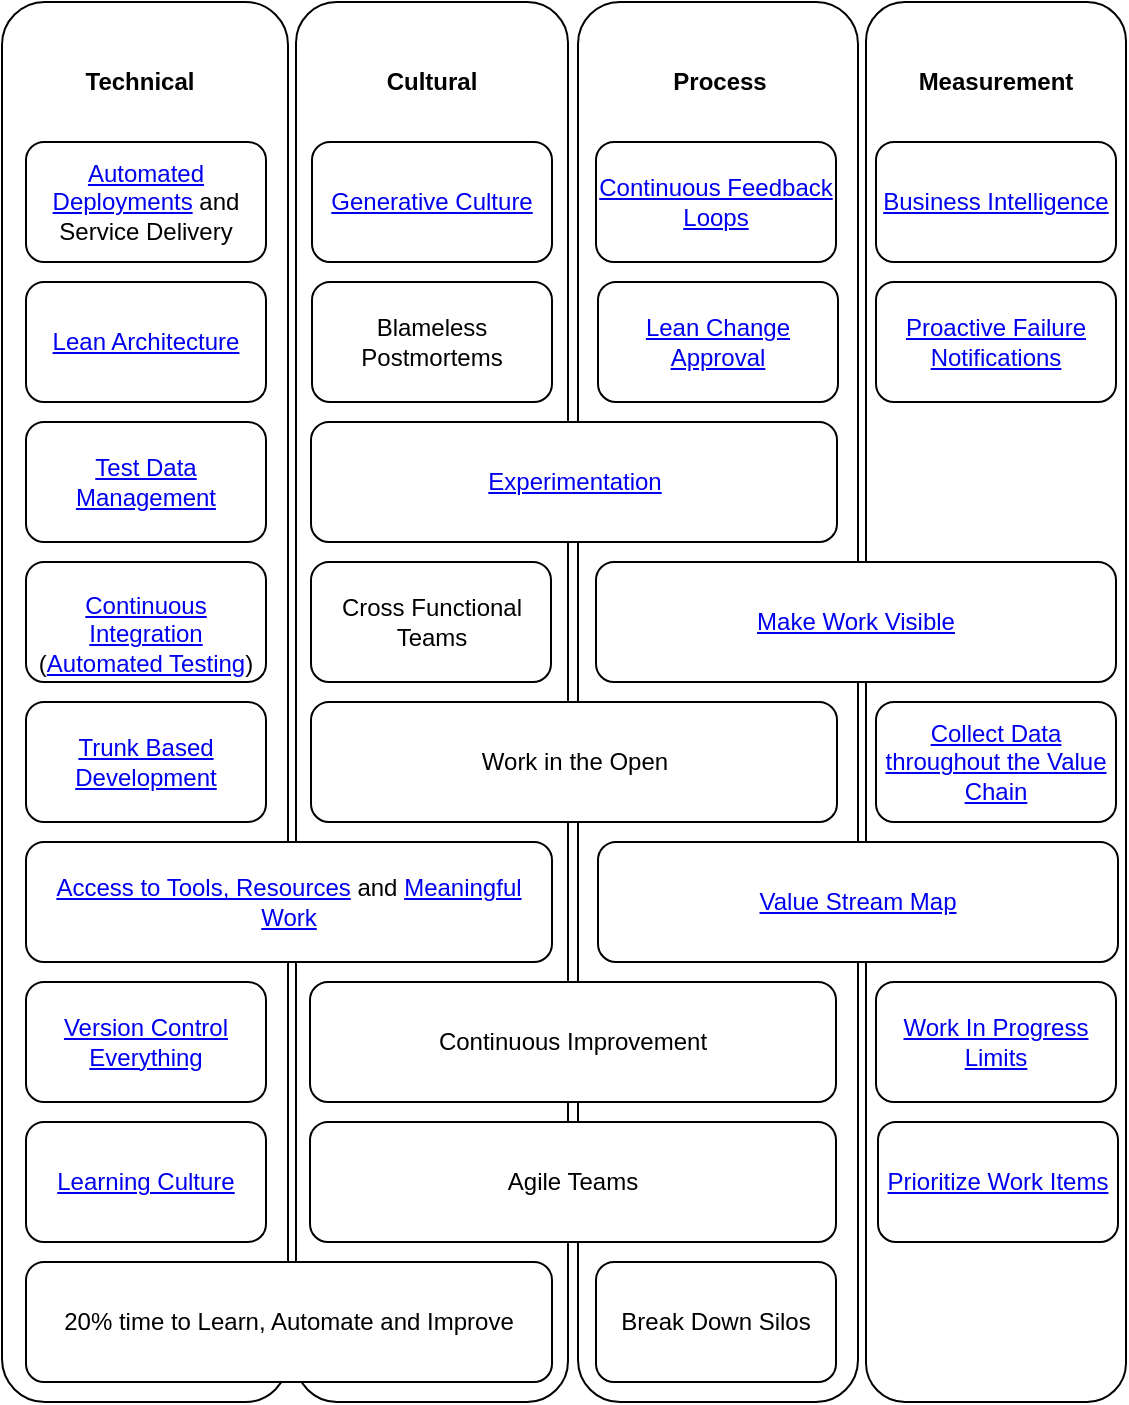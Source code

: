 <mxfile version="12.2.3" type="device" pages="1"><diagram id="-bk_C6BWtBluzct1Dt5Y" name="Page-1"><mxGraphModel dx="749" dy="541" grid="1" gridSize="10" guides="1" tooltips="1" connect="1" arrows="1" fold="1" page="1" pageScale="1" pageWidth="850" pageHeight="1100" math="0" shadow="0"><root><mxCell id="0"/><mxCell id="1" parent="0"/><mxCell id="78hapkpqb7R9faJW3Deu-1" value="" style="rounded=1;whiteSpace=wrap;html=1;fontStyle=1" parent="1" vertex="1"><mxGeometry x="287" y="80" width="136" height="700" as="geometry"/></mxCell><mxCell id="78hapkpqb7R9faJW3Deu-2" value="" style="rounded=1;whiteSpace=wrap;html=1;fontStyle=1" parent="1" vertex="1"><mxGeometry x="140" y="80" width="143" height="700" as="geometry"/></mxCell><mxCell id="78hapkpqb7R9faJW3Deu-3" value="" style="rounded=1;whiteSpace=wrap;html=1;fontStyle=1" parent="1" vertex="1"><mxGeometry x="428" y="80" width="140" height="700" as="geometry"/></mxCell><mxCell id="78hapkpqb7R9faJW3Deu-4" value="" style="rounded=1;whiteSpace=wrap;html=1;fontStyle=1" parent="1" vertex="1"><mxGeometry x="572" y="80" width="130" height="700" as="geometry"/></mxCell><mxCell id="78hapkpqb7R9faJW3Deu-5" value="20% time to Learn, Automate and Improve" style="rounded=1;whiteSpace=wrap;html=1;" parent="1" vertex="1"><mxGeometry x="152" y="710" width="263" height="60" as="geometry"/></mxCell><mxCell id="78hapkpqb7R9faJW3Deu-6" value="&lt;a href=&quot;https://cloud.google.com/solutions/devops/devops-tech-teams-empowered-to-choose-tools&quot;&gt;Access to Tools, Resources&lt;/a&gt; and &lt;a href=&quot;https://cloud.google.com/solutions/devops/devops-culture-job-satisfaction&quot;&gt;Meaningful Work&lt;/a&gt;" style="rounded=1;whiteSpace=wrap;html=1;" parent="1" vertex="1"><mxGeometry x="152" y="500" width="263" height="60" as="geometry"/></mxCell><mxCell id="78hapkpqb7R9faJW3Deu-7" value="Work in the Open" style="rounded=1;whiteSpace=wrap;html=1;" parent="1" vertex="1"><mxGeometry x="294.5" y="430" width="263" height="60" as="geometry"/></mxCell><mxCell id="78hapkpqb7R9faJW3Deu-8" value="Agile Teams" style="rounded=1;whiteSpace=wrap;html=1;" parent="1" vertex="1"><mxGeometry x="294" y="640" width="263" height="60" as="geometry"/></mxCell><mxCell id="78hapkpqb7R9faJW3Deu-9" value="&lt;a href=&quot;https://cloud.google.com/solutions/devops/devops-process-team-experimentation&quot;&gt;Experimentation&lt;/a&gt;" style="rounded=1;whiteSpace=wrap;html=1;" parent="1" vertex="1"><mxGeometry x="294.5" y="290" width="263" height="60" as="geometry"/></mxCell><mxCell id="78hapkpqb7R9faJW3Deu-10" value="&lt;a href=&quot;https://cloud.google.com/solutions/devops/devops-measurement-monitoring-systems&quot;&gt;Business Intelligence&lt;/a&gt;" style="rounded=1;whiteSpace=wrap;html=1;" parent="1" vertex="1"><mxGeometry x="577" y="150" width="120" height="60" as="geometry"/></mxCell><mxCell id="78hapkpqb7R9faJW3Deu-11" value="&lt;a href=&quot;https://cloud.google.com/solutions/devops/devops-measurement-proactive-failure-notification&quot;&gt;Proactive Failure Notifications&lt;/a&gt;" style="rounded=1;whiteSpace=wrap;html=1;" parent="1" vertex="1"><mxGeometry x="577" y="220" width="120" height="60" as="geometry"/></mxCell><mxCell id="78hapkpqb7R9faJW3Deu-12" value="&lt;a href=&quot;https://cloud.google.com/solutions/devops/devops-measurement-wip-limits&quot;&gt;Work In Progress Limits&lt;/a&gt;" style="rounded=1;whiteSpace=wrap;html=1;" parent="1" vertex="1"><mxGeometry x="577" y="570" width="120" height="60" as="geometry"/></mxCell><mxCell id="78hapkpqb7R9faJW3Deu-13" value="Continuous Improvement" style="rounded=1;whiteSpace=wrap;html=1;" parent="1" vertex="1"><mxGeometry x="294" y="570" width="263" height="60" as="geometry"/></mxCell><mxCell id="78hapkpqb7R9faJW3Deu-14" value="&lt;a href=&quot;https://cloud.google.com/solutions/devops/devops-tech-deployment-automation&quot;&gt;Automated Deployments&lt;/a&gt; and Service Delivery" style="rounded=1;whiteSpace=wrap;html=1;" parent="1" vertex="1"><mxGeometry x="152" y="150" width="120" height="60" as="geometry"/></mxCell><mxCell id="78hapkpqb7R9faJW3Deu-15" value="&lt;a href=&quot;https://cloud.google.com/solutions/devops/devops-tech-continuous-integration&quot;&gt;Continuous Integration&lt;/a&gt; (&lt;a href=&quot;https://cloud.google.com/solutions/devops/devops-tech-test-automation&quot;&gt;Automated Testing&lt;/a&gt;)" style="rounded=1;whiteSpace=wrap;html=1;verticalAlign=bottom;" parent="1" vertex="1"><mxGeometry x="152" y="360" width="120" height="60" as="geometry"/></mxCell><mxCell id="78hapkpqb7R9faJW3Deu-16" value="&lt;a href=&quot;https://cloud.google.com/solutions/devops/devops-tech-test-data-management&quot;&gt;Test Data Management&lt;/a&gt;" style="rounded=1;whiteSpace=wrap;html=1;" parent="1" vertex="1"><mxGeometry x="152" y="290" width="120" height="60" as="geometry"/></mxCell><mxCell id="78hapkpqb7R9faJW3Deu-17" value="&lt;a href=&quot;https://cloud.google.com/solutions/devops/devops-tech-trunk-based-development&quot;&gt;Trunk Based Development&lt;/a&gt;" style="rounded=1;whiteSpace=wrap;html=1;" parent="1" vertex="1"><mxGeometry x="152" y="430" width="120" height="60" as="geometry"/></mxCell><mxCell id="78hapkpqb7R9faJW3Deu-18" value="&lt;a href=&quot;https://cloud.google.com/solutions/devops/devops-tech-version-control&quot;&gt;Version Control Everything&lt;/a&gt;" style="rounded=1;whiteSpace=wrap;html=1;" parent="1" vertex="1"><mxGeometry x="152" y="570" width="120" height="60" as="geometry"/></mxCell><mxCell id="78hapkpqb7R9faJW3Deu-19" value="Cross Functional Teams" style="rounded=1;whiteSpace=wrap;html=1;" parent="1" vertex="1"><mxGeometry x="294.5" y="360" width="120" height="60" as="geometry"/></mxCell><mxCell id="78hapkpqb7R9faJW3Deu-20" value="Break Down Silos" style="rounded=1;whiteSpace=wrap;html=1;" parent="1" vertex="1"><mxGeometry x="437" y="710" width="120" height="60" as="geometry"/></mxCell><mxCell id="78hapkpqb7R9faJW3Deu-21" value="&lt;a href=&quot;https://cloud.google.com/solutions/devops/devops-process-customer-feedback&quot;&gt;Continuous Feedback Loops&lt;/a&gt;" style="rounded=1;whiteSpace=wrap;html=1;" parent="1" vertex="1"><mxGeometry x="437" y="150" width="120" height="60" as="geometry"/></mxCell><mxCell id="78hapkpqb7R9faJW3Deu-22" value="&lt;a href=&quot;https://cloud.google.com/solutions/devops/devops-process-work-visibility-in-value-stream&quot;&gt;Value Stream Map&lt;/a&gt;" style="rounded=1;whiteSpace=wrap;html=1;" parent="1" vertex="1"><mxGeometry x="438" y="500" width="260" height="60" as="geometry"/></mxCell><mxCell id="78hapkpqb7R9faJW3Deu-23" value="&lt;a href=&quot;https://cloud.google.com/solutions/devops/devops-measurement-visual-management&quot;&gt;Make Work Visible&lt;/a&gt;" style="rounded=1;whiteSpace=wrap;html=1;" parent="1" vertex="1"><mxGeometry x="437" y="360" width="260" height="60" as="geometry"/></mxCell><mxCell id="78hapkpqb7R9faJW3Deu-24" value="&lt;a href=&quot;https://cloud.google.com/solutions/devops/devops-tech-architecture&quot;&gt;Lean Architecture&lt;/a&gt;" style="rounded=1;whiteSpace=wrap;html=1;" parent="1" vertex="1"><mxGeometry x="152" y="220" width="120" height="60" as="geometry"/></mxCell><mxCell id="78hapkpqb7R9faJW3Deu-25" value="&lt;a href=&quot;https://cloud.google.com/solutions/devops/devops-culture-westrum-organizational-culture&quot;&gt;Generative Culture&lt;/a&gt;" style="rounded=1;whiteSpace=wrap;html=1;" parent="1" vertex="1"><mxGeometry x="295" y="150" width="120" height="60" as="geometry"/></mxCell><mxCell id="78hapkpqb7R9faJW3Deu-26" value="&lt;a href=&quot;https://cloud.google.com/solutions/devops/devops-process-streamlining-change-approval&quot;&gt;Lean Change Approval&lt;/a&gt;" style="rounded=1;whiteSpace=wrap;html=1;" parent="1" vertex="1"><mxGeometry x="438" y="220" width="120" height="60" as="geometry"/></mxCell><mxCell id="78hapkpqb7R9faJW3Deu-27" value="Blameless Postmortems" style="rounded=1;whiteSpace=wrap;html=1;" parent="1" vertex="1"><mxGeometry x="295" y="220" width="120" height="60" as="geometry"/></mxCell><mxCell id="78hapkpqb7R9faJW3Deu-28" value="&lt;a href=&quot;https://cloud.google.com/solutions/devops/devops-measurement-monitoring-systems&quot;&gt;Collect Data throughout the Value Chain&lt;/a&gt;" style="rounded=1;whiteSpace=wrap;html=1;" parent="1" vertex="1"><mxGeometry x="577" y="430" width="120" height="60" as="geometry"/></mxCell><mxCell id="78hapkpqb7R9faJW3Deu-29" value="&lt;a href=&quot;https://cloud.google.com/solutions/devops/devops-process-working-in-small-batches&quot;&gt;Prioritize Work Items&lt;/a&gt;" style="rounded=1;whiteSpace=wrap;html=1;" parent="1" vertex="1"><mxGeometry x="578" y="640" width="120" height="60" as="geometry"/></mxCell><mxCell id="78hapkpqb7R9faJW3Deu-30" value="&lt;b&gt;Technical&lt;/b&gt;" style="text;html=1;strokeColor=none;fillColor=none;align=center;verticalAlign=middle;whiteSpace=wrap;rounded=0;" parent="1" vertex="1"><mxGeometry x="164" y="110" width="90" height="20" as="geometry"/></mxCell><mxCell id="78hapkpqb7R9faJW3Deu-31" value="&lt;b&gt;Cultural&lt;/b&gt;" style="text;html=1;strokeColor=none;fillColor=none;align=center;verticalAlign=middle;whiteSpace=wrap;rounded=0;" parent="1" vertex="1"><mxGeometry x="335" y="110" width="40" height="20" as="geometry"/></mxCell><mxCell id="78hapkpqb7R9faJW3Deu-32" value="&lt;div&gt;&lt;b&gt;Process&lt;/b&gt;&lt;/div&gt;" style="text;html=1;strokeColor=none;fillColor=none;align=center;verticalAlign=middle;whiteSpace=wrap;rounded=0;" parent="1" vertex="1"><mxGeometry x="479" y="110" width="40" height="20" as="geometry"/></mxCell><mxCell id="78hapkpqb7R9faJW3Deu-33" value="&lt;b&gt;Measurement&lt;/b&gt;" style="text;html=1;strokeColor=none;fillColor=none;align=center;verticalAlign=middle;whiteSpace=wrap;rounded=0;" parent="1" vertex="1"><mxGeometry x="617" y="110" width="40" height="20" as="geometry"/></mxCell><mxCell id="J1eTKJzRUmr2SgCcCviv-1" value="&lt;a href=&quot;https://cloud.google.com/solutions/devops/devops-culture-learning-culture&quot;&gt;Learning Culture&lt;/a&gt;" style="rounded=1;whiteSpace=wrap;html=1;" parent="1" vertex="1"><mxGeometry x="152" y="640" width="120" height="60" as="geometry"/></mxCell></root></mxGraphModel></diagram></mxfile>